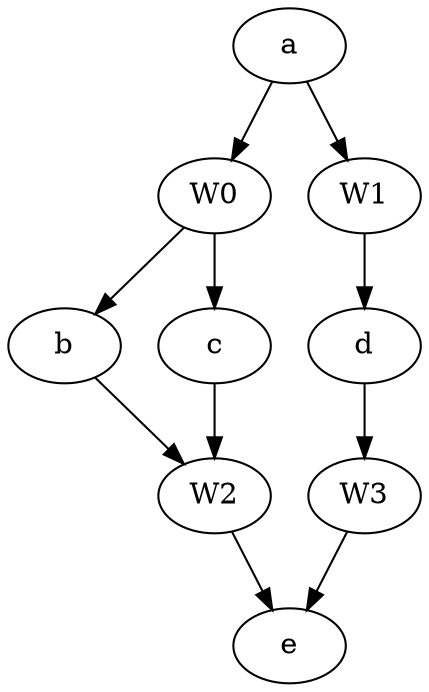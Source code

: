 strict digraph "G" {
a;
b;
c;
d;
e;
W0;
W1;
W2;
W3;
a -> W1;
a -> W0;
b -> W2;
c -> W2;
d -> W3;
W0 -> b;
W0 -> c;
W1 -> d;
W2 -> e;
W3 -> e;
}
